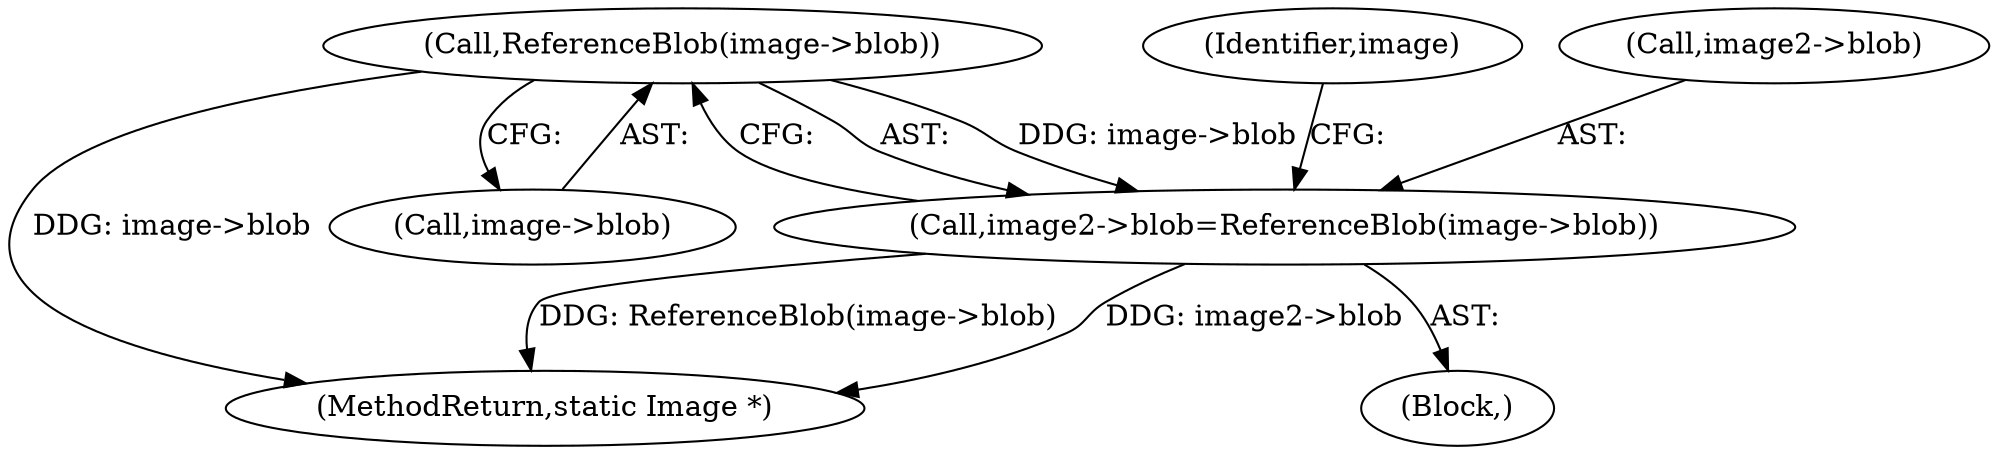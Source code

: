 digraph "0_ImageMagick_a251039393f423c7858e63cab6aa98d17b8b7a41@pointer" {
"1000293" [label="(Call,ReferenceBlob(image->blob))"];
"1000289" [label="(Call,image2->blob=ReferenceBlob(image->blob))"];
"1000326" [label="(MethodReturn,static Image *)"];
"1000293" [label="(Call,ReferenceBlob(image->blob))"];
"1000294" [label="(Call,image->blob)"];
"1000289" [label="(Call,image2->blob=ReferenceBlob(image->blob))"];
"1000113" [label="(Block,)"];
"1000301" [label="(Identifier,image)"];
"1000290" [label="(Call,image2->blob)"];
"1000293" -> "1000289"  [label="AST: "];
"1000293" -> "1000294"  [label="CFG: "];
"1000294" -> "1000293"  [label="AST: "];
"1000289" -> "1000293"  [label="CFG: "];
"1000293" -> "1000326"  [label="DDG: image->blob"];
"1000293" -> "1000289"  [label="DDG: image->blob"];
"1000289" -> "1000113"  [label="AST: "];
"1000290" -> "1000289"  [label="AST: "];
"1000301" -> "1000289"  [label="CFG: "];
"1000289" -> "1000326"  [label="DDG: image2->blob"];
"1000289" -> "1000326"  [label="DDG: ReferenceBlob(image->blob)"];
}
